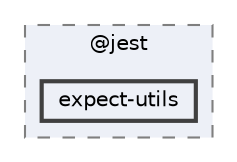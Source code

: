 digraph "pkiclassroomrescheduler/src/main/frontend/node_modules/@jest/expect-utils"
{
 // LATEX_PDF_SIZE
  bgcolor="transparent";
  edge [fontname=Helvetica,fontsize=10,labelfontname=Helvetica,labelfontsize=10];
  node [fontname=Helvetica,fontsize=10,shape=box,height=0.2,width=0.4];
  compound=true
  subgraph clusterdir_107116b2d258e894bcfac3e0f7333db7 {
    graph [ bgcolor="#edf0f7", pencolor="grey50", label="@jest", fontname=Helvetica,fontsize=10 style="filled,dashed", URL="dir_107116b2d258e894bcfac3e0f7333db7.html",tooltip=""]
  dir_92ae4faed5639e523e725dfef3c5fe5e [label="expect-utils", fillcolor="#edf0f7", color="grey25", style="filled,bold", URL="dir_92ae4faed5639e523e725dfef3c5fe5e.html",tooltip=""];
  }
}
